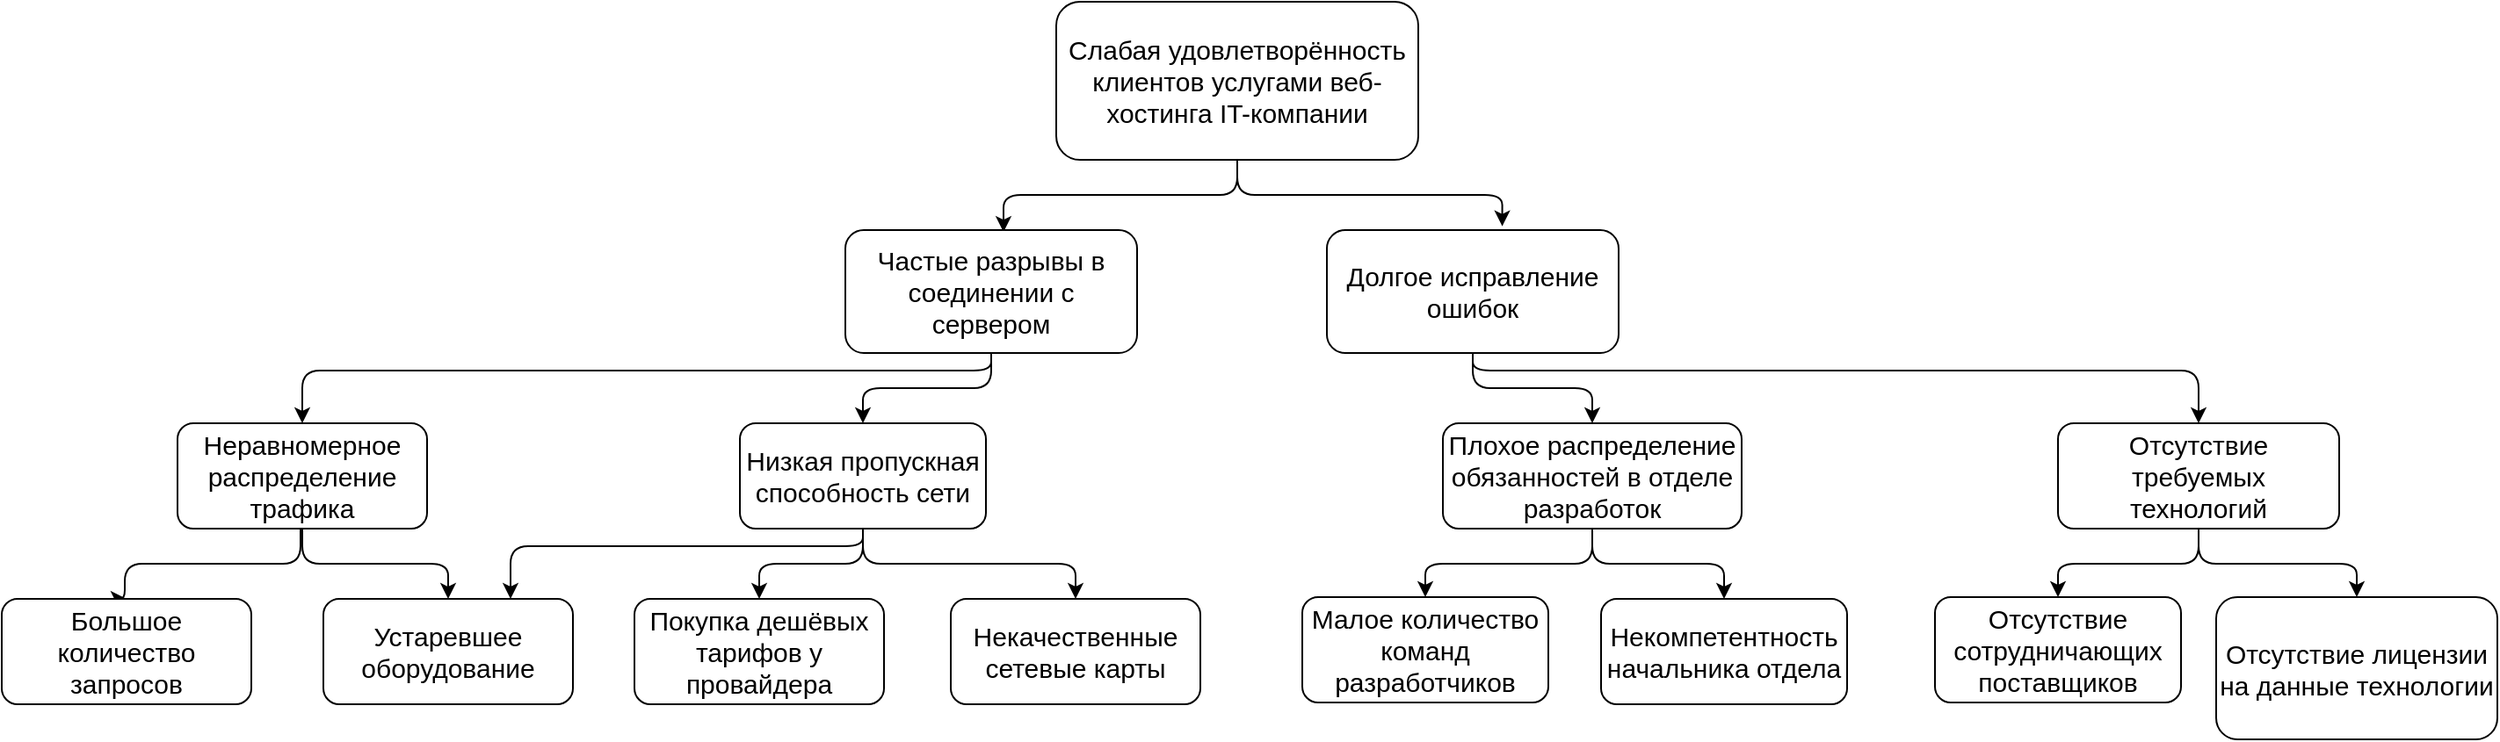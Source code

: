 <mxfile version="25.0.1">
  <diagram id="-U4Rq2_LiVTU-U3_JhcS" name="Страница — 1">
    <mxGraphModel dx="1967" dy="657" grid="1" gridSize="10" guides="1" tooltips="1" connect="1" arrows="1" fold="1" page="1" pageScale="1" pageWidth="827" pageHeight="1169" math="0" shadow="0">
      <root>
        <mxCell id="0" />
        <mxCell id="1" parent="0" />
        <mxCell id="rKThlj-VnmYh2Qli6RmX-1" style="edgeStyle=orthogonalEdgeStyle;rounded=1;orthogonalLoop=1;jettySize=auto;html=1;entryX=0.545;entryY=0.016;entryDx=0;entryDy=0;entryPerimeter=0;" parent="1" source="HNKaG11sOsc3vyj5DOX0-1" target="rKThlj-VnmYh2Qli6RmX-3" edge="1">
          <mxGeometry relative="1" as="geometry">
            <mxPoint x="160" y="220" as="targetPoint" />
            <Array as="points">
              <mxPoint x="403" y="190" />
              <mxPoint x="270" y="190" />
              <mxPoint x="270" y="211" />
            </Array>
          </mxGeometry>
        </mxCell>
        <mxCell id="HNKaG11sOsc3vyj5DOX0-1" value="&lt;span style=&quot;font-size: 15px; text-align: left;&quot;&gt;Слабая удовлетворённость клиентов услугами веб-хостинга IT-компании&lt;/span&gt;" style="rounded=1;whiteSpace=wrap;html=1;" parent="1" vertex="1">
          <mxGeometry x="300" y="80" width="206" height="90" as="geometry" />
        </mxCell>
        <mxCell id="rKThlj-VnmYh2Qli6RmX-7" style="edgeStyle=orthogonalEdgeStyle;rounded=1;orthogonalLoop=1;jettySize=auto;html=1;entryX=0.5;entryY=0;entryDx=0;entryDy=0;" parent="1" source="rKThlj-VnmYh2Qli6RmX-3" target="rKThlj-VnmYh2Qli6RmX-6" edge="1">
          <mxGeometry relative="1" as="geometry">
            <Array as="points">
              <mxPoint x="263" y="290" />
              <mxPoint x="-129" y="290" />
            </Array>
          </mxGeometry>
        </mxCell>
        <mxCell id="rKThlj-VnmYh2Qli6RmX-9" style="edgeStyle=orthogonalEdgeStyle;rounded=1;orthogonalLoop=1;jettySize=auto;html=1;entryX=0.5;entryY=0;entryDx=0;entryDy=0;" parent="1" source="rKThlj-VnmYh2Qli6RmX-3" target="rKThlj-VnmYh2Qli6RmX-8" edge="1">
          <mxGeometry relative="1" as="geometry" />
        </mxCell>
        <mxCell id="rKThlj-VnmYh2Qli6RmX-3" value="&lt;div style=&quot;&quot;&gt;&lt;span style=&quot;background-color: initial; font-size: 15px;&quot;&gt;Частые разрывы в соединении с сервером&lt;/span&gt;&lt;/div&gt;" style="rounded=1;whiteSpace=wrap;html=1;align=center;" parent="1" vertex="1">
          <mxGeometry x="180" y="210" width="166" height="70" as="geometry" />
        </mxCell>
        <mxCell id="rKThlj-VnmYh2Qli6RmX-26" style="edgeStyle=orthogonalEdgeStyle;rounded=1;orthogonalLoop=1;jettySize=auto;html=1;entryX=0.5;entryY=0;entryDx=0;entryDy=0;" parent="1" source="rKThlj-VnmYh2Qli6RmX-4" target="rKThlj-VnmYh2Qli6RmX-24" edge="1">
          <mxGeometry relative="1" as="geometry" />
        </mxCell>
        <mxCell id="rKThlj-VnmYh2Qli6RmX-27" style="edgeStyle=orthogonalEdgeStyle;rounded=1;orthogonalLoop=1;jettySize=auto;html=1;entryX=0.5;entryY=0;entryDx=0;entryDy=0;" parent="1" source="rKThlj-VnmYh2Qli6RmX-4" target="rKThlj-VnmYh2Qli6RmX-25" edge="1">
          <mxGeometry relative="1" as="geometry">
            <Array as="points">
              <mxPoint x="537" y="290" />
              <mxPoint x="950" y="290" />
            </Array>
          </mxGeometry>
        </mxCell>
        <mxCell id="rKThlj-VnmYh2Qli6RmX-4" value="&lt;div style=&quot;&quot;&gt;&lt;span style=&quot;font-size: 15px;&quot;&gt;Долгое исправление ошибок&lt;/span&gt;&lt;/div&gt;" style="rounded=1;whiteSpace=wrap;html=1;align=center;" parent="1" vertex="1">
          <mxGeometry x="454" y="210" width="166" height="70" as="geometry" />
        </mxCell>
        <mxCell id="rKThlj-VnmYh2Qli6RmX-5" style="edgeStyle=orthogonalEdgeStyle;rounded=1;orthogonalLoop=1;jettySize=auto;html=1;entryX=0.601;entryY=-0.031;entryDx=0;entryDy=0;entryPerimeter=0;" parent="1" source="HNKaG11sOsc3vyj5DOX0-1" target="rKThlj-VnmYh2Qli6RmX-4" edge="1">
          <mxGeometry relative="1" as="geometry" />
        </mxCell>
        <mxCell id="rKThlj-VnmYh2Qli6RmX-13" style="edgeStyle=orthogonalEdgeStyle;rounded=1;orthogonalLoop=1;jettySize=auto;html=1;entryX=0.5;entryY=0;entryDx=0;entryDy=0;" parent="1" source="rKThlj-VnmYh2Qli6RmX-6" target="rKThlj-VnmYh2Qli6RmX-12" edge="1">
          <mxGeometry relative="1" as="geometry" />
        </mxCell>
        <mxCell id="rKThlj-VnmYh2Qli6RmX-14" style="edgeStyle=orthogonalEdgeStyle;rounded=1;orthogonalLoop=1;jettySize=auto;html=1;entryX=0.5;entryY=0;entryDx=0;entryDy=0;" parent="1" source="rKThlj-VnmYh2Qli6RmX-6" target="rKThlj-VnmYh2Qli6RmX-11" edge="1">
          <mxGeometry relative="1" as="geometry">
            <Array as="points">
              <mxPoint x="-130" y="400" />
              <mxPoint x="-230" y="400" />
              <mxPoint x="-230" y="420" />
            </Array>
          </mxGeometry>
        </mxCell>
        <mxCell id="rKThlj-VnmYh2Qli6RmX-6" value="&lt;div style=&quot;&quot;&gt;&lt;span style=&quot;background-color: initial; font-size: 15px;&quot;&gt;Неравномерное распределение трафика&lt;/span&gt;&lt;/div&gt;" style="rounded=1;whiteSpace=wrap;html=1;align=center;" parent="1" vertex="1">
          <mxGeometry x="-200" y="320" width="142" height="60" as="geometry" />
        </mxCell>
        <mxCell id="rKThlj-VnmYh2Qli6RmX-17" style="edgeStyle=orthogonalEdgeStyle;rounded=1;orthogonalLoop=1;jettySize=auto;html=1;entryX=0.5;entryY=0;entryDx=0;entryDy=0;" parent="1" source="rKThlj-VnmYh2Qli6RmX-8" target="rKThlj-VnmYh2Qli6RmX-15" edge="1">
          <mxGeometry relative="1" as="geometry" />
        </mxCell>
        <mxCell id="rKThlj-VnmYh2Qli6RmX-18" style="edgeStyle=orthogonalEdgeStyle;rounded=1;orthogonalLoop=1;jettySize=auto;html=1;entryX=0.5;entryY=0;entryDx=0;entryDy=0;" parent="1" source="rKThlj-VnmYh2Qli6RmX-8" target="rKThlj-VnmYh2Qli6RmX-16" edge="1">
          <mxGeometry relative="1" as="geometry" />
        </mxCell>
        <mxCell id="rKThlj-VnmYh2Qli6RmX-19" style="edgeStyle=orthogonalEdgeStyle;rounded=1;orthogonalLoop=1;jettySize=auto;html=1;entryX=0.75;entryY=0;entryDx=0;entryDy=0;" parent="1" source="rKThlj-VnmYh2Qli6RmX-8" target="rKThlj-VnmYh2Qli6RmX-12" edge="1">
          <mxGeometry relative="1" as="geometry">
            <Array as="points">
              <mxPoint x="190" y="390" />
              <mxPoint x="-10" y="390" />
            </Array>
          </mxGeometry>
        </mxCell>
        <mxCell id="rKThlj-VnmYh2Qli6RmX-8" value="&lt;span style=&quot;font-size: 15px;&quot;&gt;Низкая пропускная способность сети&lt;/span&gt;" style="rounded=1;whiteSpace=wrap;html=1;align=center;" parent="1" vertex="1">
          <mxGeometry x="120" y="320" width="140" height="60" as="geometry" />
        </mxCell>
        <mxCell id="rKThlj-VnmYh2Qli6RmX-11" value="&lt;div style=&quot;&quot;&gt;&lt;span style=&quot;font-size: 15px;&quot;&gt;Большое количество запросов&lt;/span&gt;&lt;/div&gt;" style="rounded=1;whiteSpace=wrap;html=1;align=center;" parent="1" vertex="1">
          <mxGeometry x="-300" y="420" width="142" height="60" as="geometry" />
        </mxCell>
        <mxCell id="rKThlj-VnmYh2Qli6RmX-12" value="&lt;span style=&quot;font-size: 15px;&quot;&gt;Устаревшее оборудование&lt;/span&gt;" style="rounded=1;whiteSpace=wrap;html=1;align=center;" parent="1" vertex="1">
          <mxGeometry x="-117" y="420" width="142" height="60" as="geometry" />
        </mxCell>
        <mxCell id="rKThlj-VnmYh2Qli6RmX-15" value="&lt;span style=&quot;font-size: 15px;&quot;&gt;Покупка дешёвых тарифов у провайдера&lt;/span&gt;" style="rounded=1;whiteSpace=wrap;html=1;align=center;" parent="1" vertex="1">
          <mxGeometry x="60" y="420" width="142" height="60" as="geometry" />
        </mxCell>
        <mxCell id="rKThlj-VnmYh2Qli6RmX-16" value="&lt;span style=&quot;font-size: 15px;&quot;&gt;Некачественные сетевые карты&lt;/span&gt;" style="rounded=1;whiteSpace=wrap;html=1;align=center;" parent="1" vertex="1">
          <mxGeometry x="240" y="420" width="142" height="60" as="geometry" />
        </mxCell>
        <mxCell id="rKThlj-VnmYh2Qli6RmX-20" value="&lt;span style=&quot;font-size: 15px;&quot;&gt;Малое количество команд разработчиков&lt;/span&gt;" style="rounded=1;whiteSpace=wrap;html=1;align=center;" parent="1" vertex="1">
          <mxGeometry x="440" y="419" width="140" height="60" as="geometry" />
        </mxCell>
        <mxCell id="rKThlj-VnmYh2Qli6RmX-21" value="&lt;span style=&quot;font-size: 15px;&quot;&gt;Некомпетентность начальника отдела&lt;/span&gt;" style="rounded=1;whiteSpace=wrap;html=1;align=center;" parent="1" vertex="1">
          <mxGeometry x="610" y="420" width="140" height="60" as="geometry" />
        </mxCell>
        <mxCell id="rKThlj-VnmYh2Qli6RmX-22" value="&lt;span style=&quot;font-size: 15px;&quot;&gt;Отсутствие сотрудничающих поставщиков&lt;/span&gt;" style="rounded=1;whiteSpace=wrap;html=1;align=center;" parent="1" vertex="1">
          <mxGeometry x="800" y="419" width="140" height="60" as="geometry" />
        </mxCell>
        <mxCell id="rKThlj-VnmYh2Qli6RmX-23" value="&lt;span style=&quot;font-size: 15px;&quot;&gt;Отсутствие лицензии на данные технологии&lt;/span&gt;" style="rounded=1;whiteSpace=wrap;html=1;align=center;" parent="1" vertex="1">
          <mxGeometry x="960" y="419" width="160" height="81" as="geometry" />
        </mxCell>
        <mxCell id="rKThlj-VnmYh2Qli6RmX-28" style="edgeStyle=orthogonalEdgeStyle;rounded=1;orthogonalLoop=1;jettySize=auto;html=1;entryX=0.5;entryY=0;entryDx=0;entryDy=0;" parent="1" source="rKThlj-VnmYh2Qli6RmX-24" target="rKThlj-VnmYh2Qli6RmX-20" edge="1">
          <mxGeometry relative="1" as="geometry" />
        </mxCell>
        <mxCell id="rKThlj-VnmYh2Qli6RmX-29" style="edgeStyle=orthogonalEdgeStyle;rounded=1;orthogonalLoop=1;jettySize=auto;html=1;entryX=0.5;entryY=0;entryDx=0;entryDy=0;" parent="1" source="rKThlj-VnmYh2Qli6RmX-24" target="rKThlj-VnmYh2Qli6RmX-21" edge="1">
          <mxGeometry relative="1" as="geometry" />
        </mxCell>
        <mxCell id="rKThlj-VnmYh2Qli6RmX-24" value="&lt;span style=&quot;font-size: 15px;&quot;&gt;Плохое распределение обязанностей в отделе разработок&lt;/span&gt;" style="rounded=1;whiteSpace=wrap;html=1;align=center;" parent="1" vertex="1">
          <mxGeometry x="520" y="320" width="170" height="60" as="geometry" />
        </mxCell>
        <mxCell id="rKThlj-VnmYh2Qli6RmX-30" style="edgeStyle=orthogonalEdgeStyle;rounded=1;orthogonalLoop=1;jettySize=auto;html=1;entryX=0.5;entryY=0;entryDx=0;entryDy=0;" parent="1" source="rKThlj-VnmYh2Qli6RmX-25" target="rKThlj-VnmYh2Qli6RmX-22" edge="1">
          <mxGeometry relative="1" as="geometry" />
        </mxCell>
        <mxCell id="rKThlj-VnmYh2Qli6RmX-31" style="edgeStyle=orthogonalEdgeStyle;rounded=1;orthogonalLoop=1;jettySize=auto;html=1;entryX=0.5;entryY=0;entryDx=0;entryDy=0;" parent="1" source="rKThlj-VnmYh2Qli6RmX-25" target="rKThlj-VnmYh2Qli6RmX-23" edge="1">
          <mxGeometry relative="1" as="geometry" />
        </mxCell>
        <mxCell id="rKThlj-VnmYh2Qli6RmX-25" value="&lt;span style=&quot;font-size: 15px;&quot;&gt;Отсутствие требуемых технологий&lt;/span&gt;" style="rounded=1;whiteSpace=wrap;html=1;align=center;" parent="1" vertex="1">
          <mxGeometry x="870" y="320" width="160" height="60" as="geometry" />
        </mxCell>
      </root>
    </mxGraphModel>
  </diagram>
</mxfile>
